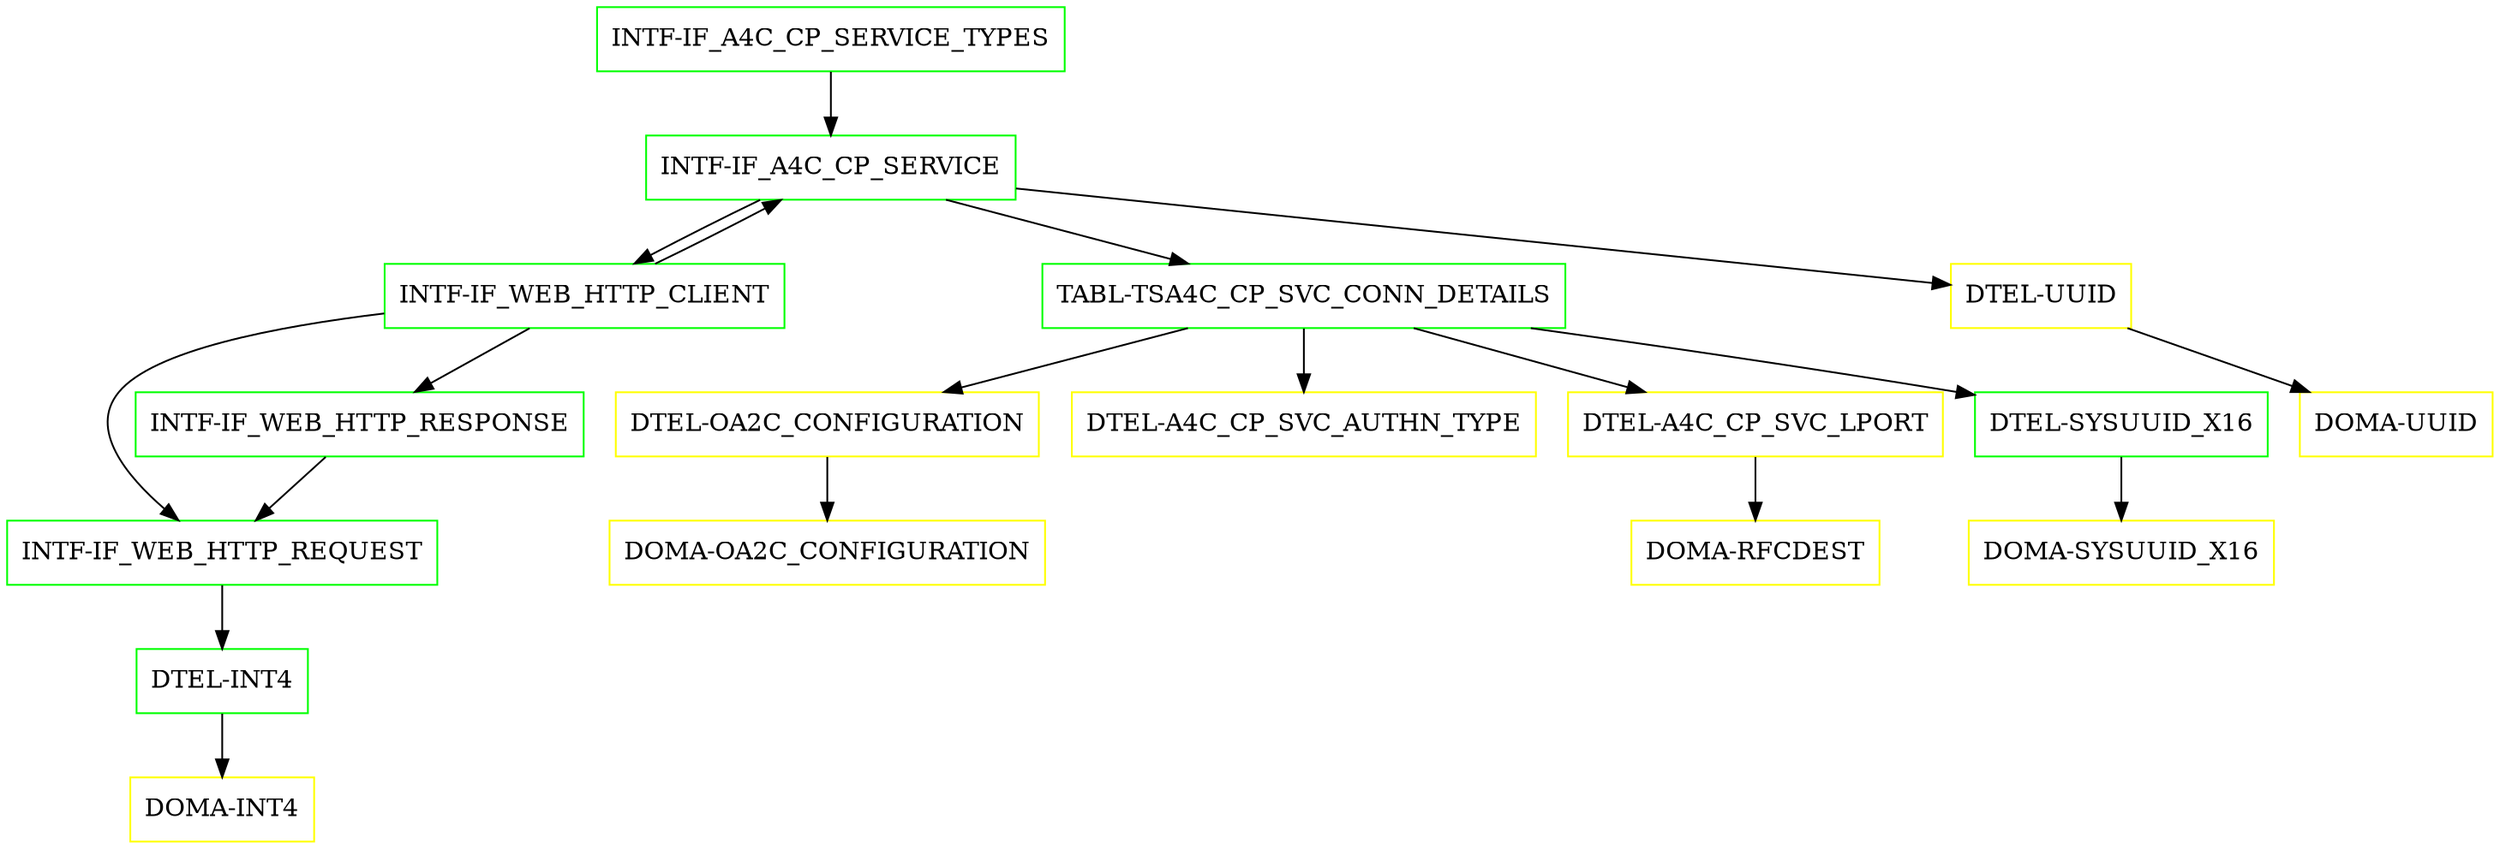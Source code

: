 digraph G {
  "INTF-IF_A4C_CP_SERVICE_TYPES" [shape=box,color=green];
  "INTF-IF_A4C_CP_SERVICE" [shape=box,color=green,URL="./INTF_IF_A4C_CP_SERVICE.html"];
  "INTF-IF_WEB_HTTP_CLIENT" [shape=box,color=green,URL="./INTF_IF_WEB_HTTP_CLIENT.html"];
  "INTF-IF_WEB_HTTP_REQUEST" [shape=box,color=green,URL="./INTF_IF_WEB_HTTP_REQUEST.html"];
  "DTEL-INT4" [shape=box,color=green,URL="./DTEL_INT4.html"];
  "DOMA-INT4" [shape=box,color=yellow,URL="./DOMA_INT4.html"];
  "INTF-IF_WEB_HTTP_RESPONSE" [shape=box,color=green,URL="./INTF_IF_WEB_HTTP_RESPONSE.html"];
  "TABL-TSA4C_CP_SVC_CONN_DETAILS" [shape=box,color=green,URL="./TABL_TSA4C_CP_SVC_CONN_DETAILS.html"];
  "DTEL-OA2C_CONFIGURATION" [shape=box,color=yellow,URL="./DTEL_OA2C_CONFIGURATION.html"];
  "DOMA-OA2C_CONFIGURATION" [shape=box,color=yellow,URL="./DOMA_OA2C_CONFIGURATION.html"];
  "DTEL-A4C_CP_SVC_AUTHN_TYPE" [shape=box,color=yellow,URL="./DTEL_A4C_CP_SVC_AUTHN_TYPE.html"];
  "DTEL-A4C_CP_SVC_LPORT" [shape=box,color=yellow,URL="./DTEL_A4C_CP_SVC_LPORT.html"];
  "DOMA-RFCDEST" [shape=box,color=yellow,URL="./DOMA_RFCDEST.html"];
  "DTEL-SYSUUID_X16" [shape=box,color=green,URL="./DTEL_SYSUUID_X16.html"];
  "DOMA-SYSUUID_X16" [shape=box,color=yellow,URL="./DOMA_SYSUUID_X16.html"];
  "DTEL-UUID" [shape=box,color=yellow,URL="./DTEL_UUID.html"];
  "DOMA-UUID" [shape=box,color=yellow,URL="./DOMA_UUID.html"];
  "INTF-IF_A4C_CP_SERVICE_TYPES" -> "INTF-IF_A4C_CP_SERVICE";
  "INTF-IF_A4C_CP_SERVICE" -> "DTEL-UUID";
  "INTF-IF_A4C_CP_SERVICE" -> "TABL-TSA4C_CP_SVC_CONN_DETAILS";
  "INTF-IF_A4C_CP_SERVICE" -> "INTF-IF_WEB_HTTP_CLIENT";
  "INTF-IF_WEB_HTTP_CLIENT" -> "INTF-IF_WEB_HTTP_RESPONSE";
  "INTF-IF_WEB_HTTP_CLIENT" -> "INTF-IF_WEB_HTTP_REQUEST";
  "INTF-IF_WEB_HTTP_CLIENT" -> "INTF-IF_A4C_CP_SERVICE";
  "INTF-IF_WEB_HTTP_REQUEST" -> "DTEL-INT4";
  "DTEL-INT4" -> "DOMA-INT4";
  "INTF-IF_WEB_HTTP_RESPONSE" -> "INTF-IF_WEB_HTTP_REQUEST";
  "TABL-TSA4C_CP_SVC_CONN_DETAILS" -> "DTEL-SYSUUID_X16";
  "TABL-TSA4C_CP_SVC_CONN_DETAILS" -> "DTEL-A4C_CP_SVC_LPORT";
  "TABL-TSA4C_CP_SVC_CONN_DETAILS" -> "DTEL-A4C_CP_SVC_AUTHN_TYPE";
  "TABL-TSA4C_CP_SVC_CONN_DETAILS" -> "DTEL-OA2C_CONFIGURATION";
  "DTEL-OA2C_CONFIGURATION" -> "DOMA-OA2C_CONFIGURATION";
  "DTEL-A4C_CP_SVC_LPORT" -> "DOMA-RFCDEST";
  "DTEL-SYSUUID_X16" -> "DOMA-SYSUUID_X16";
  "DTEL-UUID" -> "DOMA-UUID";
}
